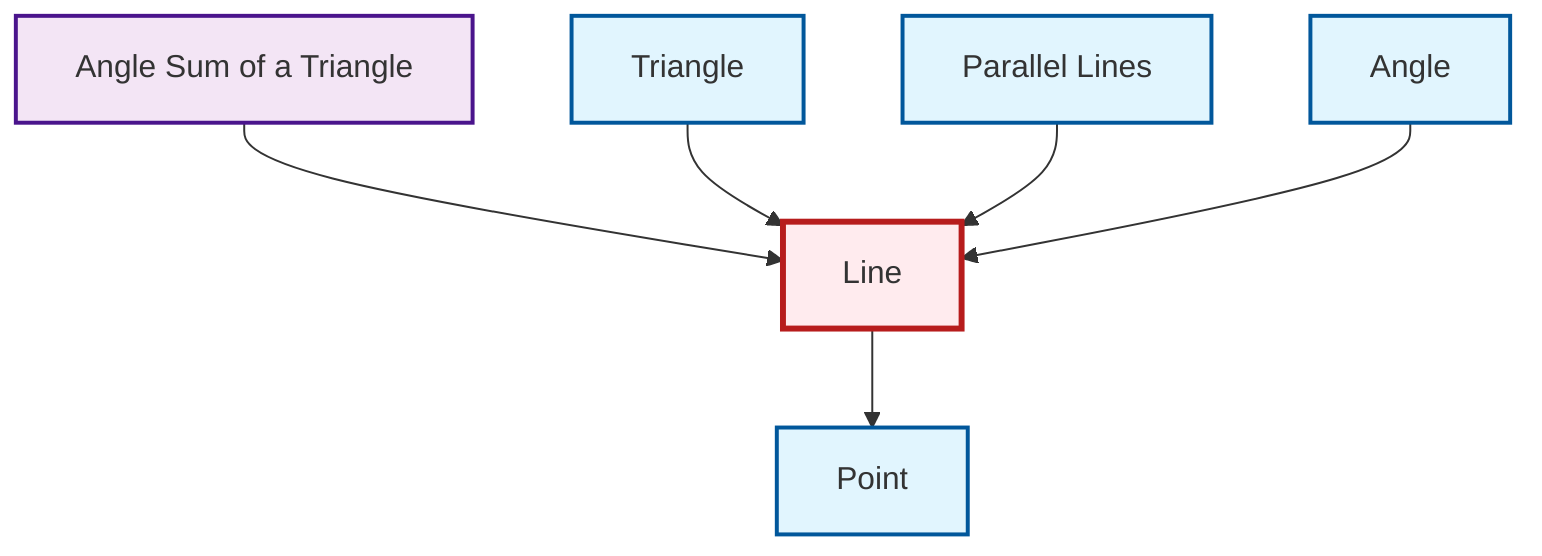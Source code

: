 graph TD
    classDef definition fill:#e1f5fe,stroke:#01579b,stroke-width:2px
    classDef theorem fill:#f3e5f5,stroke:#4a148c,stroke-width:2px
    classDef axiom fill:#fff3e0,stroke:#e65100,stroke-width:2px
    classDef example fill:#e8f5e9,stroke:#1b5e20,stroke-width:2px
    classDef current fill:#ffebee,stroke:#b71c1c,stroke-width:3px
    thm-angle-sum-triangle["Angle Sum of a Triangle"]:::theorem
    def-point["Point"]:::definition
    def-line["Line"]:::definition
    def-triangle["Triangle"]:::definition
    def-angle["Angle"]:::definition
    def-parallel["Parallel Lines"]:::definition
    def-line --> def-point
    thm-angle-sum-triangle --> def-line
    def-triangle --> def-line
    def-parallel --> def-line
    def-angle --> def-line
    class def-line current